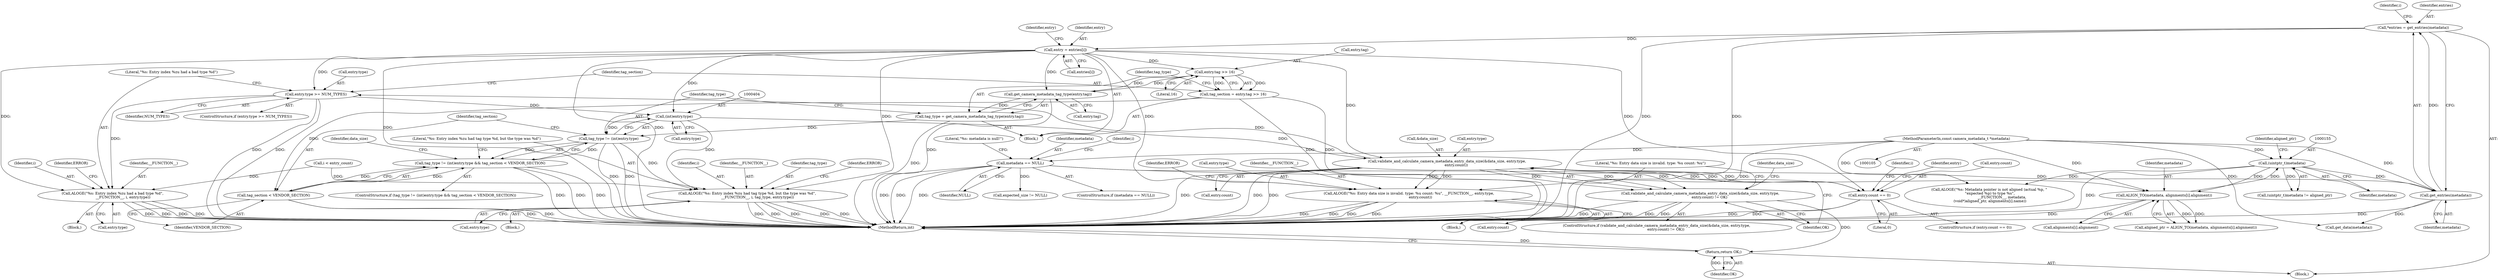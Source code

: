 digraph "0_Android_e9e44f797742f52996ebf307740dad58c28fd9b5_0@pointer" {
"1000321" [label="(Call,*entries = get_entries(metadata))"];
"1000323" [label="(Call,get_entries(metadata))"];
"1000154" [label="(Call,(uintptr_t)metadata)"];
"1000145" [label="(Call,ALIGN_TO(metadata, alignments[i].alignment))"];
"1000110" [label="(Call,metadata == NULL)"];
"1000106" [label="(MethodParameterIn,const camera_metadata_t *metadata)"];
"1000363" [label="(Call,entry = entries[i])"];
"1000369" [label="(Call,entry.type >= NUM_TYPES)"];
"1000375" [label="(Call,ALOGE(\"%s: Entry index %zu had a bad type %d\",\n                  __FUNCTION__, i, entry.type))"];
"1000403" [label="(Call,(int)entry.type)"];
"1000401" [label="(Call,tag_type != (int)entry.type)"];
"1000400" [label="(Call,tag_type != (int)entry.type && tag_section < VENDOR_SECTION)"];
"1000412" [label="(Call,ALOGE(\"%s: Entry index %zu had tag type %d, but the type was %d\",\n                  __FUNCTION__, i, tag_type, entry.type))"];
"1000425" [label="(Call,validate_and_calculate_camera_metadata_entry_data_size(&data_size, entry.type,\n                entry.count))"];
"1000424" [label="(Call,validate_and_calculate_camera_metadata_entry_data_size(&data_size, entry.type,\n                entry.count) != OK)"];
"1000522" [label="(Return,return OK;)"];
"1000436" [label="(Call,ALOGE(\"%s: Entry data size is invalid. type: %u count: %u\", __FUNCTION__, entry.type,\n                    entry.count))"];
"1000505" [label="(Call,entry.count == 0)"];
"1000387" [label="(Call,entry.tag >> 16)"];
"1000385" [label="(Call,tag_section = entry.tag >> 16)"];
"1000408" [label="(Call,tag_section < VENDOR_SECTION)"];
"1000395" [label="(Call,get_camera_metadata_tag_type(entry.tag))"];
"1000393" [label="(Call,tag_type = get_camera_metadata_tag_type(entry.tag))"];
"1000369" [label="(Call,entry.type >= NUM_TYPES)"];
"1000110" [label="(Call,metadata == NULL)"];
"1000387" [label="(Call,entry.tag >> 16)"];
"1000373" [label="(Identifier,NUM_TYPES)"];
"1000328" [label="(Identifier,i)"];
"1000395" [label="(Call,get_camera_metadata_tag_type(entry.tag))"];
"1000413" [label="(Literal,\"%s: Entry index %zu had tag type %d, but the type was %d\")"];
"1000108" [label="(Block,)"];
"1000509" [label="(Literal,0)"];
"1000377" [label="(Identifier,__FUNCTION__)"];
"1000334" [label="(Identifier,i)"];
"1000374" [label="(Block,)"];
"1000410" [label="(Identifier,VENDOR_SECTION)"];
"1000425" [label="(Call,validate_and_calculate_camera_metadata_entry_data_size(&data_size, entry.type,\n                entry.count))"];
"1000363" [label="(Call,entry = entries[i])"];
"1000386" [label="(Identifier,tag_section)"];
"1000385" [label="(Call,tag_section = entry.tag >> 16)"];
"1000375" [label="(Call,ALOGE(\"%s: Entry index %zu had a bad type %d\",\n                  __FUNCTION__, i, entry.type))"];
"1000147" [label="(Call,alignments[i].alignment)"];
"1000157" [label="(Identifier,aligned_ptr)"];
"1000423" [label="(ControlStructure,if (validate_and_calculate_camera_metadata_entry_data_size(&data_size, entry.type,\n                entry.count) != OK))"];
"1000154" [label="(Call,(uintptr_t)metadata)"];
"1000458" [label="(Call,get_data(metadata))"];
"1000371" [label="(Identifier,entry)"];
"1000368" [label="(ControlStructure,if (entry.type >= NUM_TYPES))"];
"1000321" [label="(Call,*entries = get_entries(metadata))"];
"1000401" [label="(Call,tag_type != (int)entry.type)"];
"1000523" [label="(Identifier,OK)"];
"1000323" [label="(Call,get_entries(metadata))"];
"1000437" [label="(Literal,\"%s: Entry data size is invalid. type: %u count: %u\")"];
"1000383" [label="(Identifier,ERROR)"];
"1000153" [label="(Call,(uintptr_t)metadata != aligned_ptr)"];
"1000146" [label="(Identifier,metadata)"];
"1000370" [label="(Call,entry.type)"];
"1000393" [label="(Call,tag_type = get_camera_metadata_tag_type(entry.tag))"];
"1000431" [label="(Call,entry.count)"];
"1000400" [label="(Call,tag_type != (int)entry.type && tag_section < VENDOR_SECTION)"];
"1000376" [label="(Literal,\"%s: Entry index %zu had a bad type %d\")"];
"1000417" [label="(Call,entry.type)"];
"1000415" [label="(Identifier,i)"];
"1000128" [label="(Identifier,i)"];
"1000379" [label="(Call,entry.type)"];
"1000414" [label="(Identifier,__FUNCTION__)"];
"1000416" [label="(Identifier,tag_type)"];
"1000330" [label="(Call,i < entry_count)"];
"1000402" [label="(Identifier,tag_type)"];
"1000446" [label="(Identifier,ERROR)"];
"1000515" [label="(Identifier,entry)"];
"1000506" [label="(Call,entry.count)"];
"1000322" [label="(Identifier,entries)"];
"1000159" [label="(Call,ALOGE(\"%s: Metadata pointer is not aligned (actual %p, \"\n \"expected %p) to type %s\",\n                      __FUNCTION__, metadata,\n (void*)aligned_ptr, alignments[i].name))"];
"1000408" [label="(Call,tag_section < VENDOR_SECTION)"];
"1000427" [label="(Identifier,data_size)"];
"1000145" [label="(Call,ALIGN_TO(metadata, alignments[i].alignment))"];
"1000411" [label="(Block,)"];
"1000335" [label="(Block,)"];
"1000449" [label="(Identifier,data_size)"];
"1000439" [label="(Call,entry.type)"];
"1000424" [label="(Call,validate_and_calculate_camera_metadata_entry_data_size(&data_size, entry.type,\n                entry.count) != OK)"];
"1000436" [label="(Call,ALOGE(\"%s: Entry data size is invalid. type: %u count: %u\", __FUNCTION__, entry.type,\n                    entry.count))"];
"1000412" [label="(Call,ALOGE(\"%s: Entry index %zu had tag type %d, but the type was %d\",\n                  __FUNCTION__, i, tag_type, entry.type))"];
"1000115" [label="(Literal,\"%s: metadata is null!\")"];
"1000391" [label="(Literal,16)"];
"1000421" [label="(Identifier,ERROR)"];
"1000403" [label="(Call,(int)entry.type)"];
"1000434" [label="(Identifier,OK)"];
"1000399" [label="(ControlStructure,if (tag_type != (int)entry.type && tag_section < VENDOR_SECTION))"];
"1000438" [label="(Identifier,__FUNCTION__)"];
"1000524" [label="(MethodReturn,int)"];
"1000112" [label="(Identifier,NULL)"];
"1000175" [label="(Call,expected_size != NULL)"];
"1000109" [label="(ControlStructure,if (metadata == NULL))"];
"1000365" [label="(Call,entries[i])"];
"1000426" [label="(Call,&data_size)"];
"1000504" [label="(ControlStructure,if (entry.count == 0))"];
"1000394" [label="(Identifier,tag_type)"];
"1000409" [label="(Identifier,tag_section)"];
"1000364" [label="(Identifier,entry)"];
"1000522" [label="(Return,return OK;)"];
"1000378" [label="(Identifier,i)"];
"1000405" [label="(Call,entry.type)"];
"1000324" [label="(Identifier,metadata)"];
"1000435" [label="(Block,)"];
"1000388" [label="(Call,entry.tag)"];
"1000442" [label="(Call,entry.count)"];
"1000143" [label="(Call,aligned_ptr = ALIGN_TO(metadata, alignments[i].alignment))"];
"1000428" [label="(Call,entry.type)"];
"1000396" [label="(Call,entry.tag)"];
"1000505" [label="(Call,entry.count == 0)"];
"1000156" [label="(Identifier,metadata)"];
"1000106" [label="(MethodParameterIn,const camera_metadata_t *metadata)"];
"1000111" [label="(Identifier,metadata)"];
"1000321" -> "1000108"  [label="AST: "];
"1000321" -> "1000323"  [label="CFG: "];
"1000322" -> "1000321"  [label="AST: "];
"1000323" -> "1000321"  [label="AST: "];
"1000328" -> "1000321"  [label="CFG: "];
"1000321" -> "1000524"  [label="DDG: "];
"1000321" -> "1000524"  [label="DDG: "];
"1000323" -> "1000321"  [label="DDG: "];
"1000321" -> "1000363"  [label="DDG: "];
"1000323" -> "1000324"  [label="CFG: "];
"1000324" -> "1000323"  [label="AST: "];
"1000323" -> "1000524"  [label="DDG: "];
"1000154" -> "1000323"  [label="DDG: "];
"1000110" -> "1000323"  [label="DDG: "];
"1000106" -> "1000323"  [label="DDG: "];
"1000323" -> "1000458"  [label="DDG: "];
"1000154" -> "1000153"  [label="AST: "];
"1000154" -> "1000156"  [label="CFG: "];
"1000155" -> "1000154"  [label="AST: "];
"1000156" -> "1000154"  [label="AST: "];
"1000157" -> "1000154"  [label="CFG: "];
"1000154" -> "1000524"  [label="DDG: "];
"1000154" -> "1000145"  [label="DDG: "];
"1000154" -> "1000153"  [label="DDG: "];
"1000145" -> "1000154"  [label="DDG: "];
"1000106" -> "1000154"  [label="DDG: "];
"1000154" -> "1000159"  [label="DDG: "];
"1000145" -> "1000143"  [label="AST: "];
"1000145" -> "1000147"  [label="CFG: "];
"1000146" -> "1000145"  [label="AST: "];
"1000147" -> "1000145"  [label="AST: "];
"1000143" -> "1000145"  [label="CFG: "];
"1000145" -> "1000524"  [label="DDG: "];
"1000145" -> "1000143"  [label="DDG: "];
"1000145" -> "1000143"  [label="DDG: "];
"1000110" -> "1000145"  [label="DDG: "];
"1000106" -> "1000145"  [label="DDG: "];
"1000110" -> "1000109"  [label="AST: "];
"1000110" -> "1000112"  [label="CFG: "];
"1000111" -> "1000110"  [label="AST: "];
"1000112" -> "1000110"  [label="AST: "];
"1000115" -> "1000110"  [label="CFG: "];
"1000128" -> "1000110"  [label="CFG: "];
"1000110" -> "1000524"  [label="DDG: "];
"1000110" -> "1000524"  [label="DDG: "];
"1000110" -> "1000524"  [label="DDG: "];
"1000106" -> "1000110"  [label="DDG: "];
"1000110" -> "1000175"  [label="DDG: "];
"1000106" -> "1000105"  [label="AST: "];
"1000106" -> "1000524"  [label="DDG: "];
"1000106" -> "1000159"  [label="DDG: "];
"1000106" -> "1000458"  [label="DDG: "];
"1000363" -> "1000335"  [label="AST: "];
"1000363" -> "1000365"  [label="CFG: "];
"1000364" -> "1000363"  [label="AST: "];
"1000365" -> "1000363"  [label="AST: "];
"1000371" -> "1000363"  [label="CFG: "];
"1000363" -> "1000524"  [label="DDG: "];
"1000363" -> "1000524"  [label="DDG: "];
"1000363" -> "1000369"  [label="DDG: "];
"1000363" -> "1000375"  [label="DDG: "];
"1000363" -> "1000387"  [label="DDG: "];
"1000363" -> "1000395"  [label="DDG: "];
"1000363" -> "1000403"  [label="DDG: "];
"1000363" -> "1000412"  [label="DDG: "];
"1000363" -> "1000425"  [label="DDG: "];
"1000363" -> "1000436"  [label="DDG: "];
"1000363" -> "1000505"  [label="DDG: "];
"1000369" -> "1000368"  [label="AST: "];
"1000369" -> "1000373"  [label="CFG: "];
"1000370" -> "1000369"  [label="AST: "];
"1000373" -> "1000369"  [label="AST: "];
"1000376" -> "1000369"  [label="CFG: "];
"1000386" -> "1000369"  [label="CFG: "];
"1000369" -> "1000524"  [label="DDG: "];
"1000369" -> "1000524"  [label="DDG: "];
"1000425" -> "1000369"  [label="DDG: "];
"1000369" -> "1000375"  [label="DDG: "];
"1000369" -> "1000403"  [label="DDG: "];
"1000375" -> "1000374"  [label="AST: "];
"1000375" -> "1000379"  [label="CFG: "];
"1000376" -> "1000375"  [label="AST: "];
"1000377" -> "1000375"  [label="AST: "];
"1000378" -> "1000375"  [label="AST: "];
"1000379" -> "1000375"  [label="AST: "];
"1000383" -> "1000375"  [label="CFG: "];
"1000375" -> "1000524"  [label="DDG: "];
"1000375" -> "1000524"  [label="DDG: "];
"1000375" -> "1000524"  [label="DDG: "];
"1000375" -> "1000524"  [label="DDG: "];
"1000330" -> "1000375"  [label="DDG: "];
"1000403" -> "1000401"  [label="AST: "];
"1000403" -> "1000405"  [label="CFG: "];
"1000404" -> "1000403"  [label="AST: "];
"1000405" -> "1000403"  [label="AST: "];
"1000401" -> "1000403"  [label="CFG: "];
"1000403" -> "1000401"  [label="DDG: "];
"1000403" -> "1000412"  [label="DDG: "];
"1000403" -> "1000425"  [label="DDG: "];
"1000401" -> "1000400"  [label="AST: "];
"1000402" -> "1000401"  [label="AST: "];
"1000409" -> "1000401"  [label="CFG: "];
"1000400" -> "1000401"  [label="CFG: "];
"1000401" -> "1000524"  [label="DDG: "];
"1000401" -> "1000524"  [label="DDG: "];
"1000401" -> "1000400"  [label="DDG: "];
"1000401" -> "1000400"  [label="DDG: "];
"1000393" -> "1000401"  [label="DDG: "];
"1000401" -> "1000412"  [label="DDG: "];
"1000400" -> "1000399"  [label="AST: "];
"1000400" -> "1000408"  [label="CFG: "];
"1000408" -> "1000400"  [label="AST: "];
"1000413" -> "1000400"  [label="CFG: "];
"1000427" -> "1000400"  [label="CFG: "];
"1000400" -> "1000524"  [label="DDG: "];
"1000400" -> "1000524"  [label="DDG: "];
"1000400" -> "1000524"  [label="DDG: "];
"1000408" -> "1000400"  [label="DDG: "];
"1000408" -> "1000400"  [label="DDG: "];
"1000412" -> "1000411"  [label="AST: "];
"1000412" -> "1000417"  [label="CFG: "];
"1000413" -> "1000412"  [label="AST: "];
"1000414" -> "1000412"  [label="AST: "];
"1000415" -> "1000412"  [label="AST: "];
"1000416" -> "1000412"  [label="AST: "];
"1000417" -> "1000412"  [label="AST: "];
"1000421" -> "1000412"  [label="CFG: "];
"1000412" -> "1000524"  [label="DDG: "];
"1000412" -> "1000524"  [label="DDG: "];
"1000412" -> "1000524"  [label="DDG: "];
"1000412" -> "1000524"  [label="DDG: "];
"1000412" -> "1000524"  [label="DDG: "];
"1000330" -> "1000412"  [label="DDG: "];
"1000425" -> "1000424"  [label="AST: "];
"1000425" -> "1000431"  [label="CFG: "];
"1000426" -> "1000425"  [label="AST: "];
"1000428" -> "1000425"  [label="AST: "];
"1000431" -> "1000425"  [label="AST: "];
"1000434" -> "1000425"  [label="CFG: "];
"1000425" -> "1000524"  [label="DDG: "];
"1000425" -> "1000524"  [label="DDG: "];
"1000425" -> "1000524"  [label="DDG: "];
"1000425" -> "1000424"  [label="DDG: "];
"1000425" -> "1000424"  [label="DDG: "];
"1000425" -> "1000424"  [label="DDG: "];
"1000505" -> "1000425"  [label="DDG: "];
"1000425" -> "1000436"  [label="DDG: "];
"1000425" -> "1000436"  [label="DDG: "];
"1000425" -> "1000505"  [label="DDG: "];
"1000424" -> "1000423"  [label="AST: "];
"1000424" -> "1000434"  [label="CFG: "];
"1000434" -> "1000424"  [label="AST: "];
"1000437" -> "1000424"  [label="CFG: "];
"1000449" -> "1000424"  [label="CFG: "];
"1000424" -> "1000524"  [label="DDG: "];
"1000424" -> "1000524"  [label="DDG: "];
"1000424" -> "1000524"  [label="DDG: "];
"1000424" -> "1000522"  [label="DDG: "];
"1000522" -> "1000108"  [label="AST: "];
"1000522" -> "1000523"  [label="CFG: "];
"1000523" -> "1000522"  [label="AST: "];
"1000524" -> "1000522"  [label="CFG: "];
"1000522" -> "1000524"  [label="DDG: "];
"1000523" -> "1000522"  [label="DDG: "];
"1000436" -> "1000435"  [label="AST: "];
"1000436" -> "1000442"  [label="CFG: "];
"1000437" -> "1000436"  [label="AST: "];
"1000438" -> "1000436"  [label="AST: "];
"1000439" -> "1000436"  [label="AST: "];
"1000442" -> "1000436"  [label="AST: "];
"1000446" -> "1000436"  [label="CFG: "];
"1000436" -> "1000524"  [label="DDG: "];
"1000436" -> "1000524"  [label="DDG: "];
"1000436" -> "1000524"  [label="DDG: "];
"1000436" -> "1000524"  [label="DDG: "];
"1000505" -> "1000504"  [label="AST: "];
"1000505" -> "1000509"  [label="CFG: "];
"1000506" -> "1000505"  [label="AST: "];
"1000509" -> "1000505"  [label="AST: "];
"1000515" -> "1000505"  [label="CFG: "];
"1000334" -> "1000505"  [label="CFG: "];
"1000505" -> "1000524"  [label="DDG: "];
"1000505" -> "1000524"  [label="DDG: "];
"1000387" -> "1000385"  [label="AST: "];
"1000387" -> "1000391"  [label="CFG: "];
"1000388" -> "1000387"  [label="AST: "];
"1000391" -> "1000387"  [label="AST: "];
"1000385" -> "1000387"  [label="CFG: "];
"1000387" -> "1000385"  [label="DDG: "];
"1000387" -> "1000385"  [label="DDG: "];
"1000395" -> "1000387"  [label="DDG: "];
"1000387" -> "1000395"  [label="DDG: "];
"1000385" -> "1000335"  [label="AST: "];
"1000386" -> "1000385"  [label="AST: "];
"1000394" -> "1000385"  [label="CFG: "];
"1000385" -> "1000524"  [label="DDG: "];
"1000385" -> "1000524"  [label="DDG: "];
"1000385" -> "1000408"  [label="DDG: "];
"1000408" -> "1000410"  [label="CFG: "];
"1000409" -> "1000408"  [label="AST: "];
"1000410" -> "1000408"  [label="AST: "];
"1000408" -> "1000524"  [label="DDG: "];
"1000408" -> "1000524"  [label="DDG: "];
"1000395" -> "1000393"  [label="AST: "];
"1000395" -> "1000396"  [label="CFG: "];
"1000396" -> "1000395"  [label="AST: "];
"1000393" -> "1000395"  [label="CFG: "];
"1000395" -> "1000524"  [label="DDG: "];
"1000395" -> "1000393"  [label="DDG: "];
"1000393" -> "1000335"  [label="AST: "];
"1000394" -> "1000393"  [label="AST: "];
"1000402" -> "1000393"  [label="CFG: "];
"1000393" -> "1000524"  [label="DDG: "];
}
